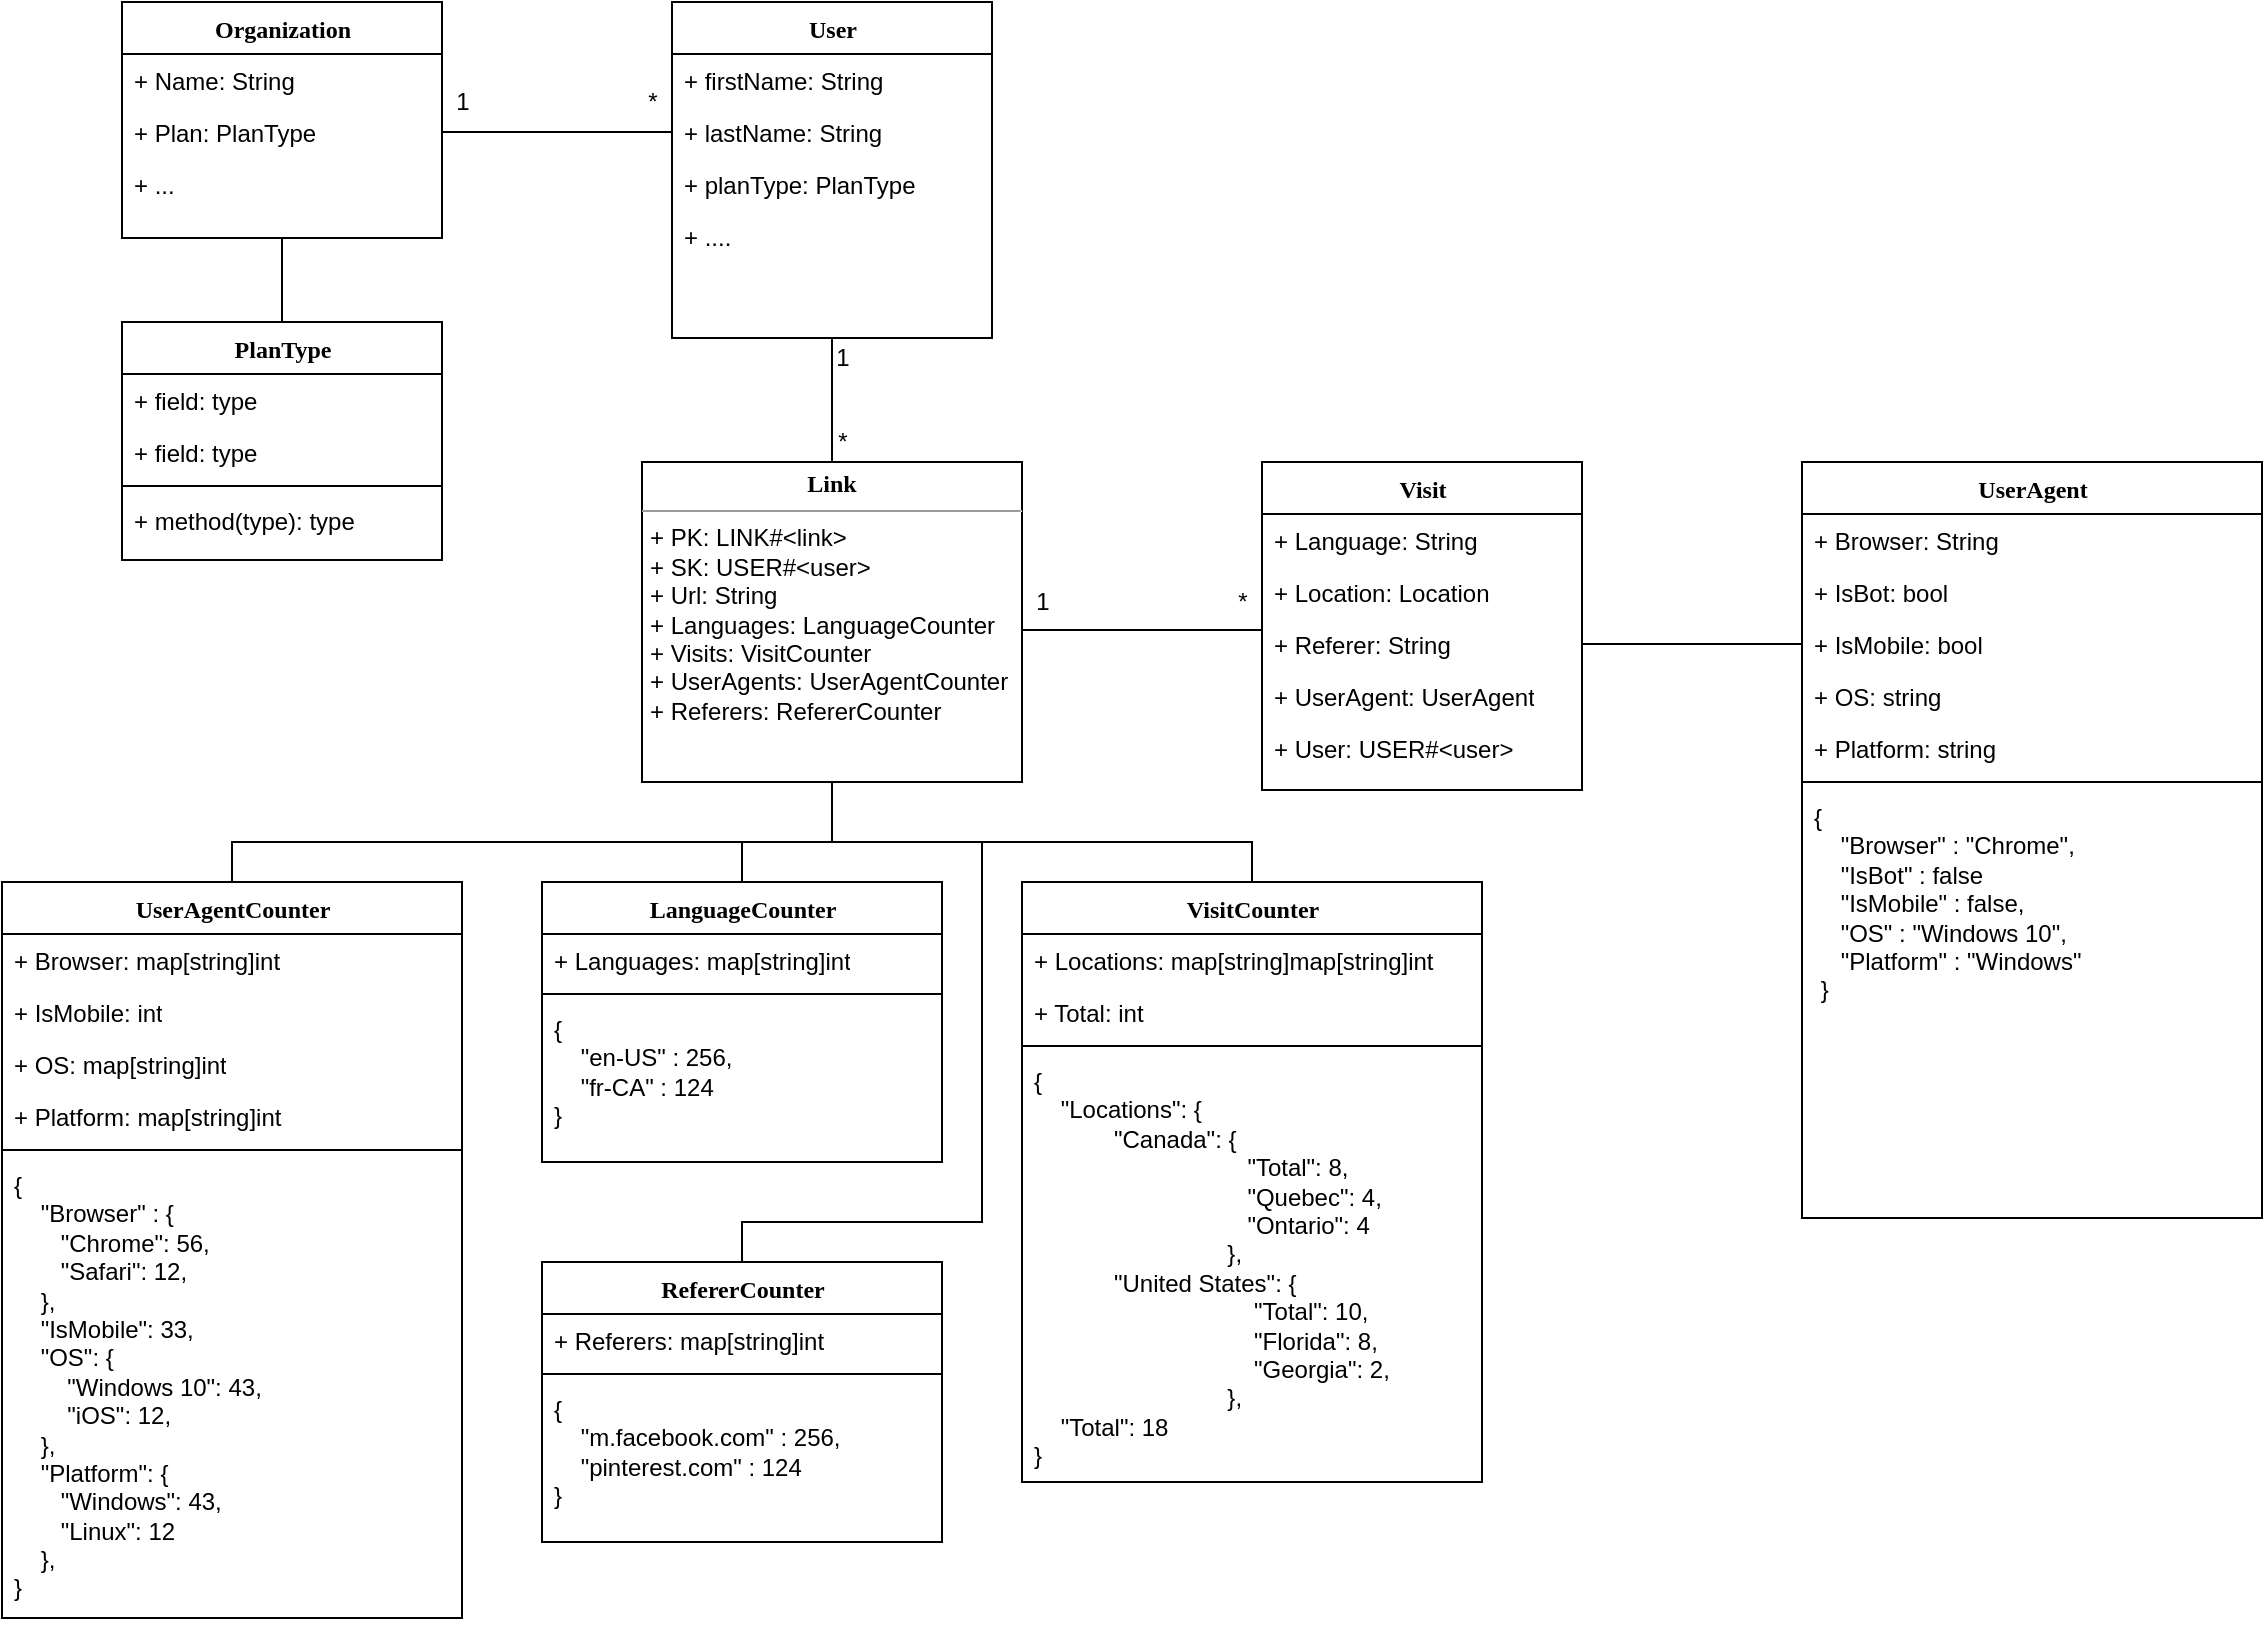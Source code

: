 <mxfile version="13.7.9" type="device"><diagram name="Page-1" id="6133507b-19e7-1e82-6fc7-422aa6c4b21f"><mxGraphModel dx="1422" dy="1652" grid="1" gridSize="10" guides="1" tooltips="1" connect="1" arrows="1" fold="1" page="1" pageScale="1" pageWidth="1100" pageHeight="850" background="#ffffff" math="0" shadow="0"><root><mxCell id="0"/><mxCell id="1" parent="0"/><mxCell id="TcSBB5pRaHn5zCzRI452-36" style="edgeStyle=orthogonalEdgeStyle;rounded=0;orthogonalLoop=1;jettySize=auto;html=1;exitX=0.5;exitY=0;exitDx=0;exitDy=0;entryX=0.5;entryY=1;entryDx=0;entryDy=0;endArrow=none;endFill=0;" parent="1" source="b94bc138ca980ef-1" target="235556782a83e6d0-1" edge="1"><mxGeometry relative="1" as="geometry"/></mxCell><mxCell id="b94bc138ca980ef-1" value="&lt;p style=&quot;margin: 0px ; margin-top: 4px ; text-align: center&quot;&gt;&lt;b&gt;&lt;font face=&quot;Verdana&quot;&gt;Link&lt;/font&gt;&lt;/b&gt;&lt;/p&gt;&lt;hr size=&quot;1&quot;&gt;&lt;p style=&quot;margin: 0px ; margin-left: 4px&quot;&gt;+ PK: LINK#&amp;lt;link&amp;gt;&lt;br&gt;+ SK: USER#&amp;lt;user&amp;gt;&lt;/p&gt;&lt;p style=&quot;margin: 0px ; margin-left: 4px&quot;&gt;+ Url: String&lt;/p&gt;&lt;p style=&quot;margin: 0px ; margin-left: 4px&quot;&gt;+ Languages: LanguageCounter&lt;/p&gt;&lt;p style=&quot;margin: 0px ; margin-left: 4px&quot;&gt;+ Visits: VisitCounter&lt;/p&gt;&lt;p style=&quot;margin: 0px ; margin-left: 4px&quot;&gt;+ UserAgents: UserAgentCounter&lt;/p&gt;&lt;p style=&quot;margin: 0px ; margin-left: 4px&quot;&gt;+ Referers: RefererCounter&lt;/p&gt;&lt;p style=&quot;margin: 0px ; margin-left: 4px&quot;&gt;&lt;br&gt;&lt;/p&gt;" style="verticalAlign=top;align=left;overflow=fill;fontSize=12;fontFamily=Helvetica;html=1;rounded=0;shadow=0;comic=0;labelBackgroundColor=none;strokeWidth=1" parent="1" vertex="1"><mxGeometry x="410" y="160" width="190" height="160" as="geometry"/></mxCell><mxCell id="TcSBB5pRaHn5zCzRI452-14" style="edgeStyle=orthogonalEdgeStyle;rounded=0;orthogonalLoop=1;jettySize=auto;html=1;entryX=1.002;entryY=0.525;entryDx=0;entryDy=0;entryPerimeter=0;endArrow=none;endFill=0;labelPosition=center;verticalLabelPosition=middle;align=center;verticalAlign=middle;" parent="1" source="78961159f06e98e8-43" target="b94bc138ca980ef-1" edge="1"><mxGeometry relative="1" as="geometry"><Array as="points"><mxPoint x="690" y="244"/><mxPoint x="690" y="244"/></Array></mxGeometry></mxCell><mxCell id="78961159f06e98e8-43" value="Visit" style="swimlane;html=1;fontStyle=1;align=center;verticalAlign=top;childLayout=stackLayout;horizontal=1;startSize=26;horizontalStack=0;resizeParent=1;resizeLast=0;collapsible=1;marginBottom=0;swimlaneFillColor=#ffffff;rounded=0;shadow=0;comic=0;labelBackgroundColor=none;strokeWidth=1;fillColor=none;fontFamily=Verdana;fontSize=12" parent="1" vertex="1"><mxGeometry x="720" y="160.0" width="160" height="164" as="geometry"/></mxCell><mxCell id="78961159f06e98e8-44" value="+ Language: String&lt;br&gt;" style="text;html=1;strokeColor=none;fillColor=none;align=left;verticalAlign=top;spacingLeft=4;spacingRight=4;whiteSpace=wrap;overflow=hidden;rotatable=0;points=[[0,0.5],[1,0.5]];portConstraint=eastwest;" parent="78961159f06e98e8-43" vertex="1"><mxGeometry y="26" width="160" height="26" as="geometry"/></mxCell><mxCell id="78961159f06e98e8-45" value="+ Location: Location" style="text;html=1;strokeColor=none;fillColor=none;align=left;verticalAlign=top;spacingLeft=4;spacingRight=4;whiteSpace=wrap;overflow=hidden;rotatable=0;points=[[0,0.5],[1,0.5]];portConstraint=eastwest;" parent="78961159f06e98e8-43" vertex="1"><mxGeometry y="52" width="160" height="26" as="geometry"/></mxCell><mxCell id="TcSBB5pRaHn5zCzRI452-1" value="+ Referer: String" style="text;html=1;strokeColor=none;fillColor=none;align=left;verticalAlign=top;spacingLeft=4;spacingRight=4;whiteSpace=wrap;overflow=hidden;rotatable=0;points=[[0,0.5],[1,0.5]];portConstraint=eastwest;" parent="78961159f06e98e8-43" vertex="1"><mxGeometry y="78" width="160" height="26" as="geometry"/></mxCell><mxCell id="TcSBB5pRaHn5zCzRI452-2" value="+ UserAgent: UserAgent" style="text;html=1;strokeColor=none;fillColor=none;align=left;verticalAlign=top;spacingLeft=4;spacingRight=4;whiteSpace=wrap;overflow=hidden;rotatable=0;points=[[0,0.5],[1,0.5]];portConstraint=eastwest;" parent="78961159f06e98e8-43" vertex="1"><mxGeometry y="104" width="160" height="26" as="geometry"/></mxCell><mxCell id="TcSBB5pRaHn5zCzRI452-3" value="+ User: USER#&amp;lt;user&amp;gt;" style="text;html=1;strokeColor=none;fillColor=none;align=left;verticalAlign=top;spacingLeft=4;spacingRight=4;whiteSpace=wrap;overflow=hidden;rotatable=0;points=[[0,0.5],[1,0.5]];portConstraint=eastwest;" parent="78961159f06e98e8-43" vertex="1"><mxGeometry y="130" width="160" height="26" as="geometry"/></mxCell><mxCell id="TcSBB5pRaHn5zCzRI452-18" value="1" style="text;html=1;align=center;verticalAlign=middle;resizable=0;points=[];autosize=1;" parent="1" vertex="1"><mxGeometry x="600" y="220" width="20" height="20" as="geometry"/></mxCell><mxCell id="TcSBB5pRaHn5zCzRI452-19" value="*" style="text;html=1;align=center;verticalAlign=middle;resizable=0;points=[];autosize=1;" parent="1" vertex="1"><mxGeometry x="700" y="220" width="20" height="20" as="geometry"/></mxCell><mxCell id="TcSBB5pRaHn5zCzRI452-30" style="edgeStyle=orthogonalEdgeStyle;rounded=0;orthogonalLoop=1;jettySize=auto;html=1;exitX=0.5;exitY=0;exitDx=0;exitDy=0;entryX=0.5;entryY=1;entryDx=0;entryDy=0;endArrow=none;endFill=0;" parent="1" source="TcSBB5pRaHn5zCzRI452-23" target="b94bc138ca980ef-1" edge="1"><mxGeometry relative="1" as="geometry"><Array as="points"><mxPoint x="715" y="350"/><mxPoint x="505" y="350"/></Array></mxGeometry></mxCell><mxCell id="TcSBB5pRaHn5zCzRI452-35" style="edgeStyle=orthogonalEdgeStyle;rounded=0;orthogonalLoop=1;jettySize=auto;html=1;exitX=0.5;exitY=0;exitDx=0;exitDy=0;entryX=0.5;entryY=1;entryDx=0;entryDy=0;endArrow=none;endFill=0;" parent="1" source="78961159f06e98e8-69" target="b94bc138ca980ef-1" edge="1"><mxGeometry relative="1" as="geometry"><Array as="points"><mxPoint x="460" y="350"/><mxPoint x="505" y="350"/></Array></mxGeometry></mxCell><mxCell id="TcSBB5pRaHn5zCzRI452-37" value="1" style="text;html=1;align=center;verticalAlign=middle;resizable=0;points=[];autosize=1;" parent="1" vertex="1"><mxGeometry x="500" y="98" width="20" height="20" as="geometry"/></mxCell><mxCell id="TcSBB5pRaHn5zCzRI452-38" value="*" style="text;html=1;align=center;verticalAlign=middle;resizable=0;points=[];autosize=1;" parent="1" vertex="1"><mxGeometry x="500" y="140" width="20" height="20" as="geometry"/></mxCell><mxCell id="TcSBB5pRaHn5zCzRI452-39" style="edgeStyle=orthogonalEdgeStyle;rounded=0;orthogonalLoop=1;jettySize=auto;html=1;exitX=1;exitY=0.5;exitDx=0;exitDy=0;entryX=0;entryY=0.5;entryDx=0;entryDy=0;endArrow=none;endFill=0;" parent="1" source="78961159f06e98e8-24" target="235556782a83e6d0-3" edge="1"><mxGeometry relative="1" as="geometry"/></mxCell><mxCell id="TcSBB5pRaHn5zCzRI452-40" value="1" style="text;html=1;align=center;verticalAlign=middle;resizable=0;points=[];autosize=1;" parent="1" vertex="1"><mxGeometry x="310" y="-30" width="20" height="20" as="geometry"/></mxCell><mxCell id="TcSBB5pRaHn5zCzRI452-41" value="*" style="text;html=1;align=center;verticalAlign=middle;resizable=0;points=[];autosize=1;" parent="1" vertex="1"><mxGeometry x="405" y="-30" width="20" height="20" as="geometry"/></mxCell><mxCell id="235556782a83e6d0-1" value="User" style="swimlane;html=1;fontStyle=1;align=center;verticalAlign=top;childLayout=stackLayout;horizontal=1;startSize=26;horizontalStack=0;resizeParent=1;resizeLast=0;collapsible=1;marginBottom=0;swimlaneFillColor=#ffffff;rounded=0;shadow=0;comic=0;labelBackgroundColor=none;strokeWidth=1;fillColor=none;fontFamily=Verdana;fontSize=12" parent="1" vertex="1"><mxGeometry x="425" y="-70" width="160" height="168" as="geometry"/></mxCell><mxCell id="235556782a83e6d0-2" value="+ firstName: String" style="text;html=1;strokeColor=none;fillColor=none;align=left;verticalAlign=top;spacingLeft=4;spacingRight=4;whiteSpace=wrap;overflow=hidden;rotatable=0;points=[[0,0.5],[1,0.5]];portConstraint=eastwest;" parent="235556782a83e6d0-1" vertex="1"><mxGeometry y="26" width="160" height="26" as="geometry"/></mxCell><mxCell id="235556782a83e6d0-3" value="+ lastName: String" style="text;html=1;strokeColor=none;fillColor=none;align=left;verticalAlign=top;spacingLeft=4;spacingRight=4;whiteSpace=wrap;overflow=hidden;rotatable=0;points=[[0,0.5],[1,0.5]];portConstraint=eastwest;" parent="235556782a83e6d0-1" vertex="1"><mxGeometry y="52" width="160" height="26" as="geometry"/></mxCell><mxCell id="235556782a83e6d0-5" value="+ planType: PlanType" style="text;html=1;strokeColor=none;fillColor=none;align=left;verticalAlign=top;spacingLeft=4;spacingRight=4;whiteSpace=wrap;overflow=hidden;rotatable=0;points=[[0,0.5],[1,0.5]];portConstraint=eastwest;" parent="235556782a83e6d0-1" vertex="1"><mxGeometry y="78" width="160" height="26" as="geometry"/></mxCell><mxCell id="TcSBB5pRaHn5zCzRI452-32" value="+ ...." style="text;html=1;strokeColor=none;fillColor=none;align=left;verticalAlign=top;spacingLeft=4;spacingRight=4;whiteSpace=wrap;overflow=hidden;rotatable=0;points=[[0,0.5],[1,0.5]];portConstraint=eastwest;" parent="235556782a83e6d0-1" vertex="1"><mxGeometry y="104" width="160" height="26" as="geometry"/></mxCell><mxCell id="78961159f06e98e8-17" value="Organization" style="swimlane;html=1;fontStyle=1;align=center;verticalAlign=top;childLayout=stackLayout;horizontal=1;startSize=26;horizontalStack=0;resizeParent=1;resizeLast=0;collapsible=1;marginBottom=0;swimlaneFillColor=#ffffff;rounded=0;shadow=0;comic=0;labelBackgroundColor=none;strokeWidth=1;fillColor=none;fontFamily=Verdana;fontSize=12" parent="1" vertex="1"><mxGeometry x="150" y="-70" width="160" height="118" as="geometry"/></mxCell><mxCell id="78961159f06e98e8-23" value="+ Name: String" style="text;html=1;strokeColor=none;fillColor=none;align=left;verticalAlign=top;spacingLeft=4;spacingRight=4;whiteSpace=wrap;overflow=hidden;rotatable=0;points=[[0,0.5],[1,0.5]];portConstraint=eastwest;" parent="78961159f06e98e8-17" vertex="1"><mxGeometry y="26" width="160" height="26" as="geometry"/></mxCell><mxCell id="78961159f06e98e8-24" value="+ Plan: PlanType" style="text;html=1;strokeColor=none;fillColor=none;align=left;verticalAlign=top;spacingLeft=4;spacingRight=4;whiteSpace=wrap;overflow=hidden;rotatable=0;points=[[0,0.5],[1,0.5]];portConstraint=eastwest;" parent="78961159f06e98e8-17" vertex="1"><mxGeometry y="52" width="160" height="26" as="geometry"/></mxCell><mxCell id="TcSBB5pRaHn5zCzRI452-33" value="+ ..." style="text;html=1;strokeColor=none;fillColor=none;align=left;verticalAlign=top;spacingLeft=4;spacingRight=4;whiteSpace=wrap;overflow=hidden;rotatable=0;points=[[0,0.5],[1,0.5]];portConstraint=eastwest;" parent="78961159f06e98e8-17" vertex="1"><mxGeometry y="78" width="160" height="26" as="geometry"/></mxCell><mxCell id="TcSBB5pRaHn5zCzRI452-42" style="edgeStyle=orthogonalEdgeStyle;rounded=0;orthogonalLoop=1;jettySize=auto;html=1;exitX=0.5;exitY=0;exitDx=0;exitDy=0;entryX=0.5;entryY=1;entryDx=0;entryDy=0;endArrow=none;endFill=0;" parent="1" source="78961159f06e98e8-108" target="78961159f06e98e8-17" edge="1"><mxGeometry relative="1" as="geometry"/></mxCell><mxCell id="78961159f06e98e8-108" value="PlanType" style="swimlane;html=1;fontStyle=1;align=center;verticalAlign=top;childLayout=stackLayout;horizontal=1;startSize=26;horizontalStack=0;resizeParent=1;resizeLast=0;collapsible=1;marginBottom=0;swimlaneFillColor=#ffffff;rounded=0;shadow=0;comic=0;labelBackgroundColor=none;strokeWidth=1;fillColor=none;fontFamily=Verdana;fontSize=12" parent="1" vertex="1"><mxGeometry x="150" y="90" width="160" height="119" as="geometry"/></mxCell><mxCell id="78961159f06e98e8-109" value="+ field: type" style="text;html=1;strokeColor=none;fillColor=none;align=left;verticalAlign=top;spacingLeft=4;spacingRight=4;whiteSpace=wrap;overflow=hidden;rotatable=0;points=[[0,0.5],[1,0.5]];portConstraint=eastwest;" parent="78961159f06e98e8-108" vertex="1"><mxGeometry y="26" width="160" height="26" as="geometry"/></mxCell><mxCell id="78961159f06e98e8-110" value="+ field: type" style="text;html=1;strokeColor=none;fillColor=none;align=left;verticalAlign=top;spacingLeft=4;spacingRight=4;whiteSpace=wrap;overflow=hidden;rotatable=0;points=[[0,0.5],[1,0.5]];portConstraint=eastwest;" parent="78961159f06e98e8-108" vertex="1"><mxGeometry y="52" width="160" height="26" as="geometry"/></mxCell><mxCell id="78961159f06e98e8-116" value="" style="line;html=1;strokeWidth=1;fillColor=none;align=left;verticalAlign=middle;spacingTop=-1;spacingLeft=3;spacingRight=3;rotatable=0;labelPosition=right;points=[];portConstraint=eastwest;" parent="78961159f06e98e8-108" vertex="1"><mxGeometry y="78" width="160" height="8" as="geometry"/></mxCell><mxCell id="78961159f06e98e8-117" value="+ method(type): type" style="text;html=1;strokeColor=none;fillColor=none;align=left;verticalAlign=top;spacingLeft=4;spacingRight=4;whiteSpace=wrap;overflow=hidden;rotatable=0;points=[[0,0.5],[1,0.5]];portConstraint=eastwest;" parent="78961159f06e98e8-108" vertex="1"><mxGeometry y="86" width="160" height="26" as="geometry"/></mxCell><mxCell id="TcSBB5pRaHn5zCzRI452-43" value="UserAgent" style="swimlane;html=1;fontStyle=1;align=center;verticalAlign=top;childLayout=stackLayout;horizontal=1;startSize=26;horizontalStack=0;resizeParent=1;resizeLast=0;collapsible=1;marginBottom=0;swimlaneFillColor=#ffffff;rounded=0;shadow=0;comic=0;labelBackgroundColor=none;strokeWidth=1;fillColor=none;fontFamily=Verdana;fontSize=12" parent="1" vertex="1"><mxGeometry x="990" y="160" width="230" height="378" as="geometry"/></mxCell><mxCell id="TcSBB5pRaHn5zCzRI452-44" value="+ Browser: String" style="text;html=1;strokeColor=none;fillColor=none;align=left;verticalAlign=top;spacingLeft=4;spacingRight=4;whiteSpace=wrap;overflow=hidden;rotatable=0;points=[[0,0.5],[1,0.5]];portConstraint=eastwest;" parent="TcSBB5pRaHn5zCzRI452-43" vertex="1"><mxGeometry y="26" width="230" height="26" as="geometry"/></mxCell><mxCell id="TcSBB5pRaHn5zCzRI452-48" value="+ IsBot: bool" style="text;html=1;strokeColor=none;fillColor=none;align=left;verticalAlign=top;spacingLeft=4;spacingRight=4;whiteSpace=wrap;overflow=hidden;rotatable=0;points=[[0,0.5],[1,0.5]];portConstraint=eastwest;" parent="TcSBB5pRaHn5zCzRI452-43" vertex="1"><mxGeometry y="52" width="230" height="26" as="geometry"/></mxCell><mxCell id="TcSBB5pRaHn5zCzRI452-50" value="+ IsMobile: bool" style="text;html=1;strokeColor=none;fillColor=none;align=left;verticalAlign=top;spacingLeft=4;spacingRight=4;whiteSpace=wrap;overflow=hidden;rotatable=0;points=[[0,0.5],[1,0.5]];portConstraint=eastwest;" parent="TcSBB5pRaHn5zCzRI452-43" vertex="1"><mxGeometry y="78" width="230" height="26" as="geometry"/></mxCell><mxCell id="TcSBB5pRaHn5zCzRI452-51" value="+ OS: string" style="text;html=1;strokeColor=none;fillColor=none;align=left;verticalAlign=top;spacingLeft=4;spacingRight=4;whiteSpace=wrap;overflow=hidden;rotatable=0;points=[[0,0.5],[1,0.5]];portConstraint=eastwest;" parent="TcSBB5pRaHn5zCzRI452-43" vertex="1"><mxGeometry y="104" width="230" height="26" as="geometry"/></mxCell><mxCell id="TcSBB5pRaHn5zCzRI452-49" value="+ Platform: string" style="text;html=1;strokeColor=none;fillColor=none;align=left;verticalAlign=top;spacingLeft=4;spacingRight=4;whiteSpace=wrap;overflow=hidden;rotatable=0;points=[[0,0.5],[1,0.5]];portConstraint=eastwest;" parent="TcSBB5pRaHn5zCzRI452-43" vertex="1"><mxGeometry y="130" width="230" height="26" as="geometry"/></mxCell><mxCell id="TcSBB5pRaHn5zCzRI452-46" value="" style="line;html=1;strokeWidth=1;fillColor=none;align=left;verticalAlign=middle;spacingTop=-1;spacingLeft=3;spacingRight=3;rotatable=0;labelPosition=right;points=[];portConstraint=eastwest;" parent="TcSBB5pRaHn5zCzRI452-43" vertex="1"><mxGeometry y="156" width="230" height="8" as="geometry"/></mxCell><mxCell id="TcSBB5pRaHn5zCzRI452-47" value="{ &lt;br&gt;&amp;nbsp; &amp;nbsp; &quot;Browser&quot; : &quot;Chrome&quot;, &lt;br&gt;&amp;nbsp; &amp;nbsp; &quot;IsBot&quot; : false &lt;br&gt;&amp;nbsp; &amp;nbsp; &quot;IsMobile&quot; : false, &lt;br&gt;&amp;nbsp; &amp;nbsp; &quot;OS&quot; : &quot;Windows 10&quot;, &lt;br&gt;&amp;nbsp; &amp;nbsp; &quot;Platform&quot; : &quot;Windows&quot;&amp;nbsp;&lt;br&gt;&amp;nbsp;}" style="text;html=1;strokeColor=none;fillColor=none;align=left;verticalAlign=top;spacingLeft=4;spacingRight=4;whiteSpace=wrap;overflow=hidden;rotatable=0;points=[[0,0.5],[1,0.5]];portConstraint=eastwest;" parent="TcSBB5pRaHn5zCzRI452-43" vertex="1"><mxGeometry y="164" width="230" height="214" as="geometry"/></mxCell><mxCell id="TcSBB5pRaHn5zCzRI452-52" style="edgeStyle=orthogonalEdgeStyle;rounded=0;orthogonalLoop=1;jettySize=auto;html=1;exitX=1;exitY=0.5;exitDx=0;exitDy=0;entryX=0;entryY=0.5;entryDx=0;entryDy=0;endArrow=none;endFill=0;" parent="1" source="TcSBB5pRaHn5zCzRI452-1" target="TcSBB5pRaHn5zCzRI452-50" edge="1"><mxGeometry relative="1" as="geometry"/></mxCell><mxCell id="TcSBB5pRaHn5zCzRI452-23" value="VisitCounter" style="swimlane;html=1;fontStyle=1;align=center;verticalAlign=top;childLayout=stackLayout;horizontal=1;startSize=26;horizontalStack=0;resizeParent=1;resizeLast=0;collapsible=1;marginBottom=0;swimlaneFillColor=#ffffff;rounded=0;shadow=0;comic=0;labelBackgroundColor=none;strokeWidth=1;fillColor=none;fontFamily=Verdana;fontSize=12" parent="1" vertex="1"><mxGeometry x="600" y="370" width="230" height="300" as="geometry"/></mxCell><mxCell id="TcSBB5pRaHn5zCzRI452-24" value="+ Locations: map[string]map[string]int" style="text;html=1;strokeColor=none;fillColor=none;align=left;verticalAlign=top;spacingLeft=4;spacingRight=4;whiteSpace=wrap;overflow=hidden;rotatable=0;points=[[0,0.5],[1,0.5]];portConstraint=eastwest;" parent="TcSBB5pRaHn5zCzRI452-23" vertex="1"><mxGeometry y="26" width="230" height="26" as="geometry"/></mxCell><mxCell id="TcSBB5pRaHn5zCzRI452-31" value="+ Total: int" style="text;html=1;strokeColor=none;fillColor=none;align=left;verticalAlign=top;spacingLeft=4;spacingRight=4;whiteSpace=wrap;overflow=hidden;rotatable=0;points=[[0,0.5],[1,0.5]];portConstraint=eastwest;" parent="TcSBB5pRaHn5zCzRI452-23" vertex="1"><mxGeometry y="52" width="230" height="26" as="geometry"/></mxCell><mxCell id="TcSBB5pRaHn5zCzRI452-25" value="" style="line;html=1;strokeWidth=1;fillColor=none;align=left;verticalAlign=middle;spacingTop=-1;spacingLeft=3;spacingRight=3;rotatable=0;labelPosition=right;points=[];portConstraint=eastwest;" parent="TcSBB5pRaHn5zCzRI452-23" vertex="1"><mxGeometry y="78" width="230" height="8" as="geometry"/></mxCell><mxCell id="TcSBB5pRaHn5zCzRI452-26" value="{ &lt;br&gt;&amp;nbsp; &amp;nbsp; &quot;Locations&quot;: {&lt;br&gt;&amp;nbsp; &amp;nbsp; &amp;nbsp; &amp;nbsp; &amp;nbsp; &amp;nbsp; &quot;Canada&quot;: {&lt;br&gt;&amp;nbsp; &amp;nbsp; &amp;nbsp; &amp;nbsp; &amp;nbsp; &amp;nbsp; &amp;nbsp; &amp;nbsp; &amp;nbsp; &amp;nbsp; &amp;nbsp; &amp;nbsp; &amp;nbsp; &amp;nbsp; &amp;nbsp; &amp;nbsp; &quot;Total&quot;: 8,&lt;br&gt;&amp;nbsp; &amp;nbsp; &amp;nbsp; &amp;nbsp; &amp;nbsp; &amp;nbsp; &amp;nbsp; &amp;nbsp; &amp;nbsp; &amp;nbsp; &amp;nbsp; &amp;nbsp; &amp;nbsp; &amp;nbsp; &amp;nbsp; &amp;nbsp; &quot;Quebec&quot;: 4,&lt;br&gt;&amp;nbsp; &amp;nbsp; &amp;nbsp; &amp;nbsp; &amp;nbsp; &amp;nbsp; &amp;nbsp; &amp;nbsp; &amp;nbsp; &amp;nbsp; &amp;nbsp; &amp;nbsp; &amp;nbsp; &amp;nbsp; &amp;nbsp; &amp;nbsp; &quot;Ontario&quot;: 4&lt;br&gt;&amp;nbsp; &amp;nbsp; &amp;nbsp; &amp;nbsp; &amp;nbsp; &amp;nbsp; &amp;nbsp; &amp;nbsp; &amp;nbsp; &amp;nbsp; &amp;nbsp; &amp;nbsp; &amp;nbsp; &amp;nbsp; &amp;nbsp;},&lt;br&gt;&amp;nbsp; &amp;nbsp; &amp;nbsp; &amp;nbsp; &amp;nbsp; &amp;nbsp; &quot;United States&quot;: {&lt;br&gt;&amp;nbsp; &amp;nbsp; &amp;nbsp; &amp;nbsp; &amp;nbsp; &amp;nbsp; &amp;nbsp; &amp;nbsp; &amp;nbsp; &amp;nbsp; &amp;nbsp; &amp;nbsp; &amp;nbsp; &amp;nbsp; &amp;nbsp; &amp;nbsp; &amp;nbsp;&quot;Total&quot;: 10,&lt;br&gt;&amp;nbsp; &amp;nbsp; &amp;nbsp; &amp;nbsp; &amp;nbsp; &amp;nbsp; &amp;nbsp; &amp;nbsp; &amp;nbsp; &amp;nbsp; &amp;nbsp; &amp;nbsp; &amp;nbsp; &amp;nbsp; &amp;nbsp; &amp;nbsp; &amp;nbsp;&quot;Florida&quot;: 8,&lt;br&gt;&amp;nbsp; &amp;nbsp; &amp;nbsp; &amp;nbsp; &amp;nbsp; &amp;nbsp; &amp;nbsp; &amp;nbsp; &amp;nbsp; &amp;nbsp; &amp;nbsp; &amp;nbsp; &amp;nbsp; &amp;nbsp; &amp;nbsp; &amp;nbsp; &amp;nbsp;&quot;Georgia&quot;: 2,&lt;br&gt;&amp;nbsp; &amp;nbsp; &amp;nbsp; &amp;nbsp; &amp;nbsp; &amp;nbsp; &amp;nbsp; &amp;nbsp; &amp;nbsp; &amp;nbsp; &amp;nbsp; &amp;nbsp; &amp;nbsp; &amp;nbsp; &amp;nbsp;},&lt;br&gt;&amp;nbsp; &amp;nbsp; &quot;Total&quot;: 18&lt;br&gt;}" style="text;html=1;strokeColor=none;fillColor=none;align=left;verticalAlign=top;spacingLeft=4;spacingRight=4;whiteSpace=wrap;overflow=hidden;rotatable=0;points=[[0,0.5],[1,0.5]];portConstraint=eastwest;" parent="TcSBB5pRaHn5zCzRI452-23" vertex="1"><mxGeometry y="86" width="230" height="214" as="geometry"/></mxCell><mxCell id="78961159f06e98e8-69" value="LanguageCounter" style="swimlane;html=1;fontStyle=1;align=center;verticalAlign=top;childLayout=stackLayout;horizontal=1;startSize=26;horizontalStack=0;resizeParent=1;resizeLast=0;collapsible=1;marginBottom=0;swimlaneFillColor=#ffffff;rounded=0;shadow=0;comic=0;labelBackgroundColor=none;strokeWidth=1;fillColor=none;fontFamily=Verdana;fontSize=12" parent="1" vertex="1"><mxGeometry x="360" y="370" width="200" height="140" as="geometry"/></mxCell><mxCell id="78961159f06e98e8-70" value="+ Languages: map[string]int" style="text;html=1;strokeColor=none;fillColor=none;align=left;verticalAlign=top;spacingLeft=4;spacingRight=4;whiteSpace=wrap;overflow=hidden;rotatable=0;points=[[0,0.5],[1,0.5]];portConstraint=eastwest;" parent="78961159f06e98e8-69" vertex="1"><mxGeometry y="26" width="200" height="26" as="geometry"/></mxCell><mxCell id="78961159f06e98e8-77" value="" style="line;html=1;strokeWidth=1;fillColor=none;align=left;verticalAlign=middle;spacingTop=-1;spacingLeft=3;spacingRight=3;rotatable=0;labelPosition=right;points=[];portConstraint=eastwest;" parent="78961159f06e98e8-69" vertex="1"><mxGeometry y="52" width="200" height="8" as="geometry"/></mxCell><mxCell id="TcSBB5pRaHn5zCzRI452-20" value="{ &lt;br&gt;&amp;nbsp; &amp;nbsp; &quot;en-US&quot; : 256, &lt;br&gt;&amp;nbsp; &amp;nbsp; &quot;fr-CA&quot; : 124&amp;nbsp;&lt;br&gt;}" style="text;html=1;strokeColor=none;fillColor=none;align=left;verticalAlign=top;spacingLeft=4;spacingRight=4;whiteSpace=wrap;overflow=hidden;rotatable=0;points=[[0,0.5],[1,0.5]];portConstraint=eastwest;" parent="78961159f06e98e8-69" vertex="1"><mxGeometry y="60" width="200" height="80" as="geometry"/></mxCell><mxCell id="-7pNLtTihncZqV9ymV0c-6" style="edgeStyle=orthogonalEdgeStyle;rounded=0;orthogonalLoop=1;jettySize=auto;html=1;exitX=0.5;exitY=0;exitDx=0;exitDy=0;endArrow=none;endFill=0;" parent="1" source="-7pNLtTihncZqV9ymV0c-1" target="b94bc138ca980ef-1" edge="1"><mxGeometry relative="1" as="geometry"><Array as="points"><mxPoint x="205" y="350"/><mxPoint x="505" y="350"/></Array></mxGeometry></mxCell><mxCell id="-7pNLtTihncZqV9ymV0c-1" value="UserAgentCounter" style="swimlane;html=1;fontStyle=1;align=center;verticalAlign=top;childLayout=stackLayout;horizontal=1;startSize=26;horizontalStack=0;resizeParent=1;resizeLast=0;collapsible=1;marginBottom=0;swimlaneFillColor=#ffffff;rounded=0;shadow=0;comic=0;labelBackgroundColor=none;strokeWidth=1;fillColor=none;fontFamily=Verdana;fontSize=12" parent="1" vertex="1"><mxGeometry x="90" y="370" width="230" height="368" as="geometry"/></mxCell><mxCell id="-7pNLtTihncZqV9ymV0c-2" value="+ Browser: map[string]int" style="text;html=1;strokeColor=none;fillColor=none;align=left;verticalAlign=top;spacingLeft=4;spacingRight=4;whiteSpace=wrap;overflow=hidden;rotatable=0;points=[[0,0.5],[1,0.5]];portConstraint=eastwest;" parent="-7pNLtTihncZqV9ymV0c-1" vertex="1"><mxGeometry y="26" width="230" height="26" as="geometry"/></mxCell><mxCell id="-7pNLtTihncZqV9ymV0c-13" value="+ IsMobile: int" style="text;html=1;strokeColor=none;fillColor=none;align=left;verticalAlign=top;spacingLeft=4;spacingRight=4;whiteSpace=wrap;overflow=hidden;rotatable=0;points=[[0,0.5],[1,0.5]];portConstraint=eastwest;" parent="-7pNLtTihncZqV9ymV0c-1" vertex="1"><mxGeometry y="52" width="230" height="26" as="geometry"/></mxCell><mxCell id="-7pNLtTihncZqV9ymV0c-15" value="+ OS: map[string]int" style="text;html=1;strokeColor=none;fillColor=none;align=left;verticalAlign=top;spacingLeft=4;spacingRight=4;whiteSpace=wrap;overflow=hidden;rotatable=0;points=[[0,0.5],[1,0.5]];portConstraint=eastwest;" parent="-7pNLtTihncZqV9ymV0c-1" vertex="1"><mxGeometry y="78" width="230" height="26" as="geometry"/></mxCell><mxCell id="-7pNLtTihncZqV9ymV0c-14" value="+ Platform: map[string]int" style="text;html=1;strokeColor=none;fillColor=none;align=left;verticalAlign=top;spacingLeft=4;spacingRight=4;whiteSpace=wrap;overflow=hidden;rotatable=0;points=[[0,0.5],[1,0.5]];portConstraint=eastwest;" parent="-7pNLtTihncZqV9ymV0c-1" vertex="1"><mxGeometry y="104" width="230" height="26" as="geometry"/></mxCell><mxCell id="-7pNLtTihncZqV9ymV0c-4" value="" style="line;html=1;strokeWidth=1;fillColor=none;align=left;verticalAlign=middle;spacingTop=-1;spacingLeft=3;spacingRight=3;rotatable=0;labelPosition=right;points=[];portConstraint=eastwest;" parent="-7pNLtTihncZqV9ymV0c-1" vertex="1"><mxGeometry y="130" width="230" height="8" as="geometry"/></mxCell><mxCell id="-7pNLtTihncZqV9ymV0c-7" value="{ &lt;br&gt;&amp;nbsp; &amp;nbsp; &quot;Browser&quot; : {&lt;br&gt;&amp;nbsp; &amp;nbsp; &amp;nbsp; &amp;nbsp;&quot;Chrome&quot;: 56, &lt;br&gt;&amp;nbsp; &amp;nbsp; &amp;nbsp; &amp;nbsp;&quot;Safari&quot;: 12,&lt;br&gt;&amp;nbsp; &amp;nbsp; },&lt;br&gt;&amp;nbsp; &amp;nbsp; &quot;IsMobile&quot;: 33,&lt;br&gt;&amp;nbsp; &amp;nbsp; &quot;OS&quot;: {&lt;br&gt;&amp;nbsp; &amp;nbsp; &amp;nbsp; &amp;nbsp; &quot;Windows 10&quot;: 43,&lt;br&gt;&amp;nbsp; &amp;nbsp; &amp;nbsp; &amp;nbsp; &quot;iOS&quot;: 12,&lt;br&gt;&amp;nbsp; &amp;nbsp; },&lt;br&gt;&amp;nbsp; &amp;nbsp; &quot;Platform&quot;: {&lt;br&gt;&amp;nbsp; &amp;nbsp; &amp;nbsp; &amp;nbsp;&quot;Windows&quot;: 43,&lt;br&gt;&amp;nbsp; &amp;nbsp; &amp;nbsp; &amp;nbsp;&quot;Linux&quot;: 12&lt;br&gt;&amp;nbsp; &amp;nbsp; },&amp;nbsp;&lt;br&gt;}" style="text;html=1;strokeColor=none;fillColor=none;align=left;verticalAlign=top;spacingLeft=4;spacingRight=4;whiteSpace=wrap;overflow=hidden;rotatable=0;points=[[0,0.5],[1,0.5]];portConstraint=eastwest;" parent="-7pNLtTihncZqV9ymV0c-1" vertex="1"><mxGeometry y="138" width="230" height="230" as="geometry"/></mxCell><mxCell id="-7pNLtTihncZqV9ymV0c-12" style="edgeStyle=orthogonalEdgeStyle;rounded=0;orthogonalLoop=1;jettySize=auto;html=1;exitX=0.5;exitY=0;exitDx=0;exitDy=0;endArrow=none;endFill=0;" parent="1" source="-7pNLtTihncZqV9ymV0c-8" edge="1"><mxGeometry relative="1" as="geometry"><mxPoint x="580" y="350" as="targetPoint"/><Array as="points"><mxPoint x="460" y="540"/><mxPoint x="580" y="540"/></Array></mxGeometry></mxCell><mxCell id="-7pNLtTihncZqV9ymV0c-8" value="RefererCounter" style="swimlane;html=1;fontStyle=1;align=center;verticalAlign=top;childLayout=stackLayout;horizontal=1;startSize=26;horizontalStack=0;resizeParent=1;resizeLast=0;collapsible=1;marginBottom=0;swimlaneFillColor=#ffffff;rounded=0;shadow=0;comic=0;labelBackgroundColor=none;strokeWidth=1;fillColor=none;fontFamily=Verdana;fontSize=12" parent="1" vertex="1"><mxGeometry x="360" y="560" width="200" height="140" as="geometry"/></mxCell><mxCell id="-7pNLtTihncZqV9ymV0c-9" value="+ Referers: map[string]int" style="text;html=1;strokeColor=none;fillColor=none;align=left;verticalAlign=top;spacingLeft=4;spacingRight=4;whiteSpace=wrap;overflow=hidden;rotatable=0;points=[[0,0.5],[1,0.5]];portConstraint=eastwest;" parent="-7pNLtTihncZqV9ymV0c-8" vertex="1"><mxGeometry y="26" width="200" height="26" as="geometry"/></mxCell><mxCell id="-7pNLtTihncZqV9ymV0c-10" value="" style="line;html=1;strokeWidth=1;fillColor=none;align=left;verticalAlign=middle;spacingTop=-1;spacingLeft=3;spacingRight=3;rotatable=0;labelPosition=right;points=[];portConstraint=eastwest;" parent="-7pNLtTihncZqV9ymV0c-8" vertex="1"><mxGeometry y="52" width="200" height="8" as="geometry"/></mxCell><mxCell id="-7pNLtTihncZqV9ymV0c-11" value="{ &lt;br&gt;&amp;nbsp; &amp;nbsp; &quot;m.facebook.com&quot; : 256, &lt;br&gt;&amp;nbsp; &amp;nbsp; &quot;pinterest.com&quot; : 124&amp;nbsp;&lt;br&gt;}" style="text;html=1;strokeColor=none;fillColor=none;align=left;verticalAlign=top;spacingLeft=4;spacingRight=4;whiteSpace=wrap;overflow=hidden;rotatable=0;points=[[0,0.5],[1,0.5]];portConstraint=eastwest;" parent="-7pNLtTihncZqV9ymV0c-8" vertex="1"><mxGeometry y="60" width="200" height="80" as="geometry"/></mxCell></root></mxGraphModel></diagram></mxfile>